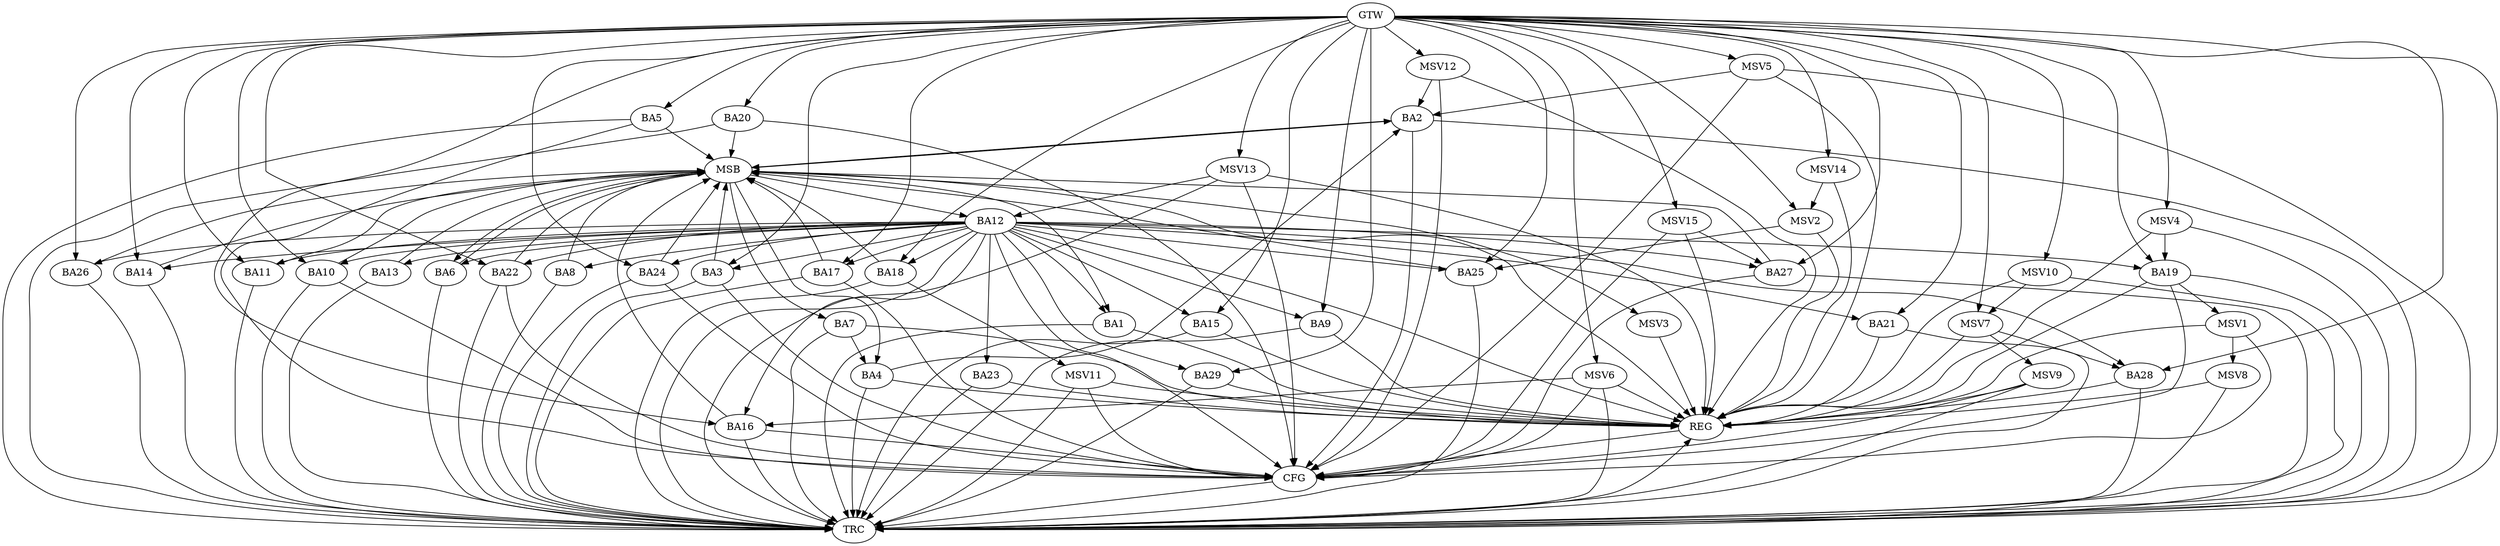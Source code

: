 strict digraph G {
  BA1 [ label="BA1" ];
  BA2 [ label="BA2" ];
  BA3 [ label="BA3" ];
  BA4 [ label="BA4" ];
  BA5 [ label="BA5" ];
  BA6 [ label="BA6" ];
  BA7 [ label="BA7" ];
  BA8 [ label="BA8" ];
  BA9 [ label="BA9" ];
  BA10 [ label="BA10" ];
  BA11 [ label="BA11" ];
  BA12 [ label="BA12" ];
  BA13 [ label="BA13" ];
  BA14 [ label="BA14" ];
  BA15 [ label="BA15" ];
  BA16 [ label="BA16" ];
  BA17 [ label="BA17" ];
  BA18 [ label="BA18" ];
  BA19 [ label="BA19" ];
  BA20 [ label="BA20" ];
  BA21 [ label="BA21" ];
  BA22 [ label="BA22" ];
  BA23 [ label="BA23" ];
  BA24 [ label="BA24" ];
  BA25 [ label="BA25" ];
  BA26 [ label="BA26" ];
  BA27 [ label="BA27" ];
  BA28 [ label="BA28" ];
  BA29 [ label="BA29" ];
  GTW [ label="GTW" ];
  REG [ label="REG" ];
  MSB [ label="MSB" ];
  CFG [ label="CFG" ];
  TRC [ label="TRC" ];
  MSV1 [ label="MSV1" ];
  MSV2 [ label="MSV2" ];
  MSV3 [ label="MSV3" ];
  MSV4 [ label="MSV4" ];
  MSV5 [ label="MSV5" ];
  MSV6 [ label="MSV6" ];
  MSV7 [ label="MSV7" ];
  MSV8 [ label="MSV8" ];
  MSV9 [ label="MSV9" ];
  MSV10 [ label="MSV10" ];
  MSV11 [ label="MSV11" ];
  MSV12 [ label="MSV12" ];
  MSV13 [ label="MSV13" ];
  MSV14 [ label="MSV14" ];
  MSV15 [ label="MSV15" ];
  BA4 -> BA2;
  BA7 -> BA4;
  BA12 -> BA6;
  GTW -> BA3;
  GTW -> BA5;
  GTW -> BA9;
  GTW -> BA10;
  GTW -> BA11;
  GTW -> BA14;
  GTW -> BA15;
  GTW -> BA16;
  GTW -> BA17;
  GTW -> BA18;
  GTW -> BA19;
  GTW -> BA20;
  GTW -> BA21;
  GTW -> BA22;
  GTW -> BA24;
  GTW -> BA25;
  GTW -> BA26;
  GTW -> BA27;
  GTW -> BA28;
  GTW -> BA29;
  BA1 -> REG;
  BA4 -> REG;
  BA7 -> REG;
  BA9 -> REG;
  BA12 -> REG;
  BA15 -> REG;
  BA19 -> REG;
  BA21 -> REG;
  BA23 -> REG;
  BA28 -> REG;
  BA29 -> REG;
  BA2 -> MSB;
  MSB -> BA1;
  MSB -> REG;
  BA3 -> MSB;
  MSB -> BA2;
  BA5 -> MSB;
  BA6 -> MSB;
  BA8 -> MSB;
  BA10 -> MSB;
  BA11 -> MSB;
  MSB -> BA4;
  BA13 -> MSB;
  BA14 -> MSB;
  BA16 -> MSB;
  BA17 -> MSB;
  BA18 -> MSB;
  MSB -> BA6;
  BA20 -> MSB;
  MSB -> BA7;
  BA22 -> MSB;
  BA24 -> MSB;
  BA25 -> MSB;
  MSB -> BA12;
  BA26 -> MSB;
  BA27 -> MSB;
  BA5 -> CFG;
  BA2 -> CFG;
  BA27 -> CFG;
  BA17 -> CFG;
  BA3 -> CFG;
  BA19 -> CFG;
  BA20 -> CFG;
  BA12 -> CFG;
  BA22 -> CFG;
  BA16 -> CFG;
  BA10 -> CFG;
  BA24 -> CFG;
  REG -> CFG;
  BA1 -> TRC;
  BA2 -> TRC;
  BA3 -> TRC;
  BA4 -> TRC;
  BA5 -> TRC;
  BA6 -> TRC;
  BA7 -> TRC;
  BA8 -> TRC;
  BA9 -> TRC;
  BA10 -> TRC;
  BA11 -> TRC;
  BA12 -> TRC;
  BA13 -> TRC;
  BA14 -> TRC;
  BA15 -> TRC;
  BA16 -> TRC;
  BA17 -> TRC;
  BA18 -> TRC;
  BA19 -> TRC;
  BA20 -> TRC;
  BA21 -> TRC;
  BA22 -> TRC;
  BA23 -> TRC;
  BA24 -> TRC;
  BA25 -> TRC;
  BA26 -> TRC;
  BA27 -> TRC;
  BA28 -> TRC;
  BA29 -> TRC;
  GTW -> TRC;
  CFG -> TRC;
  TRC -> REG;
  BA12 -> BA26;
  BA12 -> BA11;
  BA12 -> BA23;
  BA12 -> BA13;
  BA12 -> BA15;
  BA12 -> BA27;
  BA12 -> BA9;
  BA12 -> BA28;
  BA12 -> BA3;
  BA12 -> BA14;
  BA12 -> BA8;
  BA12 -> BA24;
  BA12 -> BA29;
  BA12 -> BA17;
  BA12 -> BA22;
  BA12 -> BA16;
  BA12 -> BA18;
  BA12 -> BA10;
  BA12 -> BA1;
  BA12 -> BA25;
  BA12 -> BA21;
  BA12 -> BA19;
  BA19 -> MSV1;
  MSV1 -> REG;
  MSV1 -> CFG;
  MSV2 -> BA25;
  GTW -> MSV2;
  MSV2 -> REG;
  MSB -> MSV3;
  MSV3 -> REG;
  MSV4 -> BA19;
  GTW -> MSV4;
  MSV4 -> REG;
  MSV4 -> TRC;
  MSV5 -> BA2;
  GTW -> MSV5;
  MSV5 -> REG;
  MSV5 -> TRC;
  MSV5 -> CFG;
  MSV6 -> BA16;
  GTW -> MSV6;
  MSV6 -> REG;
  MSV6 -> TRC;
  MSV6 -> CFG;
  MSV7 -> BA28;
  GTW -> MSV7;
  MSV7 -> REG;
  MSV1 -> MSV8;
  MSV8 -> REG;
  MSV8 -> TRC;
  MSV7 -> MSV9;
  MSV9 -> REG;
  MSV9 -> TRC;
  MSV9 -> CFG;
  MSV10 -> MSV7;
  GTW -> MSV10;
  MSV10 -> REG;
  MSV10 -> TRC;
  BA18 -> MSV11;
  MSV11 -> REG;
  MSV11 -> TRC;
  MSV11 -> CFG;
  MSV12 -> BA2;
  GTW -> MSV12;
  MSV12 -> REG;
  MSV12 -> CFG;
  MSV13 -> BA12;
  GTW -> MSV13;
  MSV13 -> REG;
  MSV13 -> TRC;
  MSV13 -> CFG;
  MSV14 -> MSV2;
  GTW -> MSV14;
  MSV14 -> REG;
  MSV15 -> BA27;
  GTW -> MSV15;
  MSV15 -> REG;
  MSV15 -> CFG;
}
